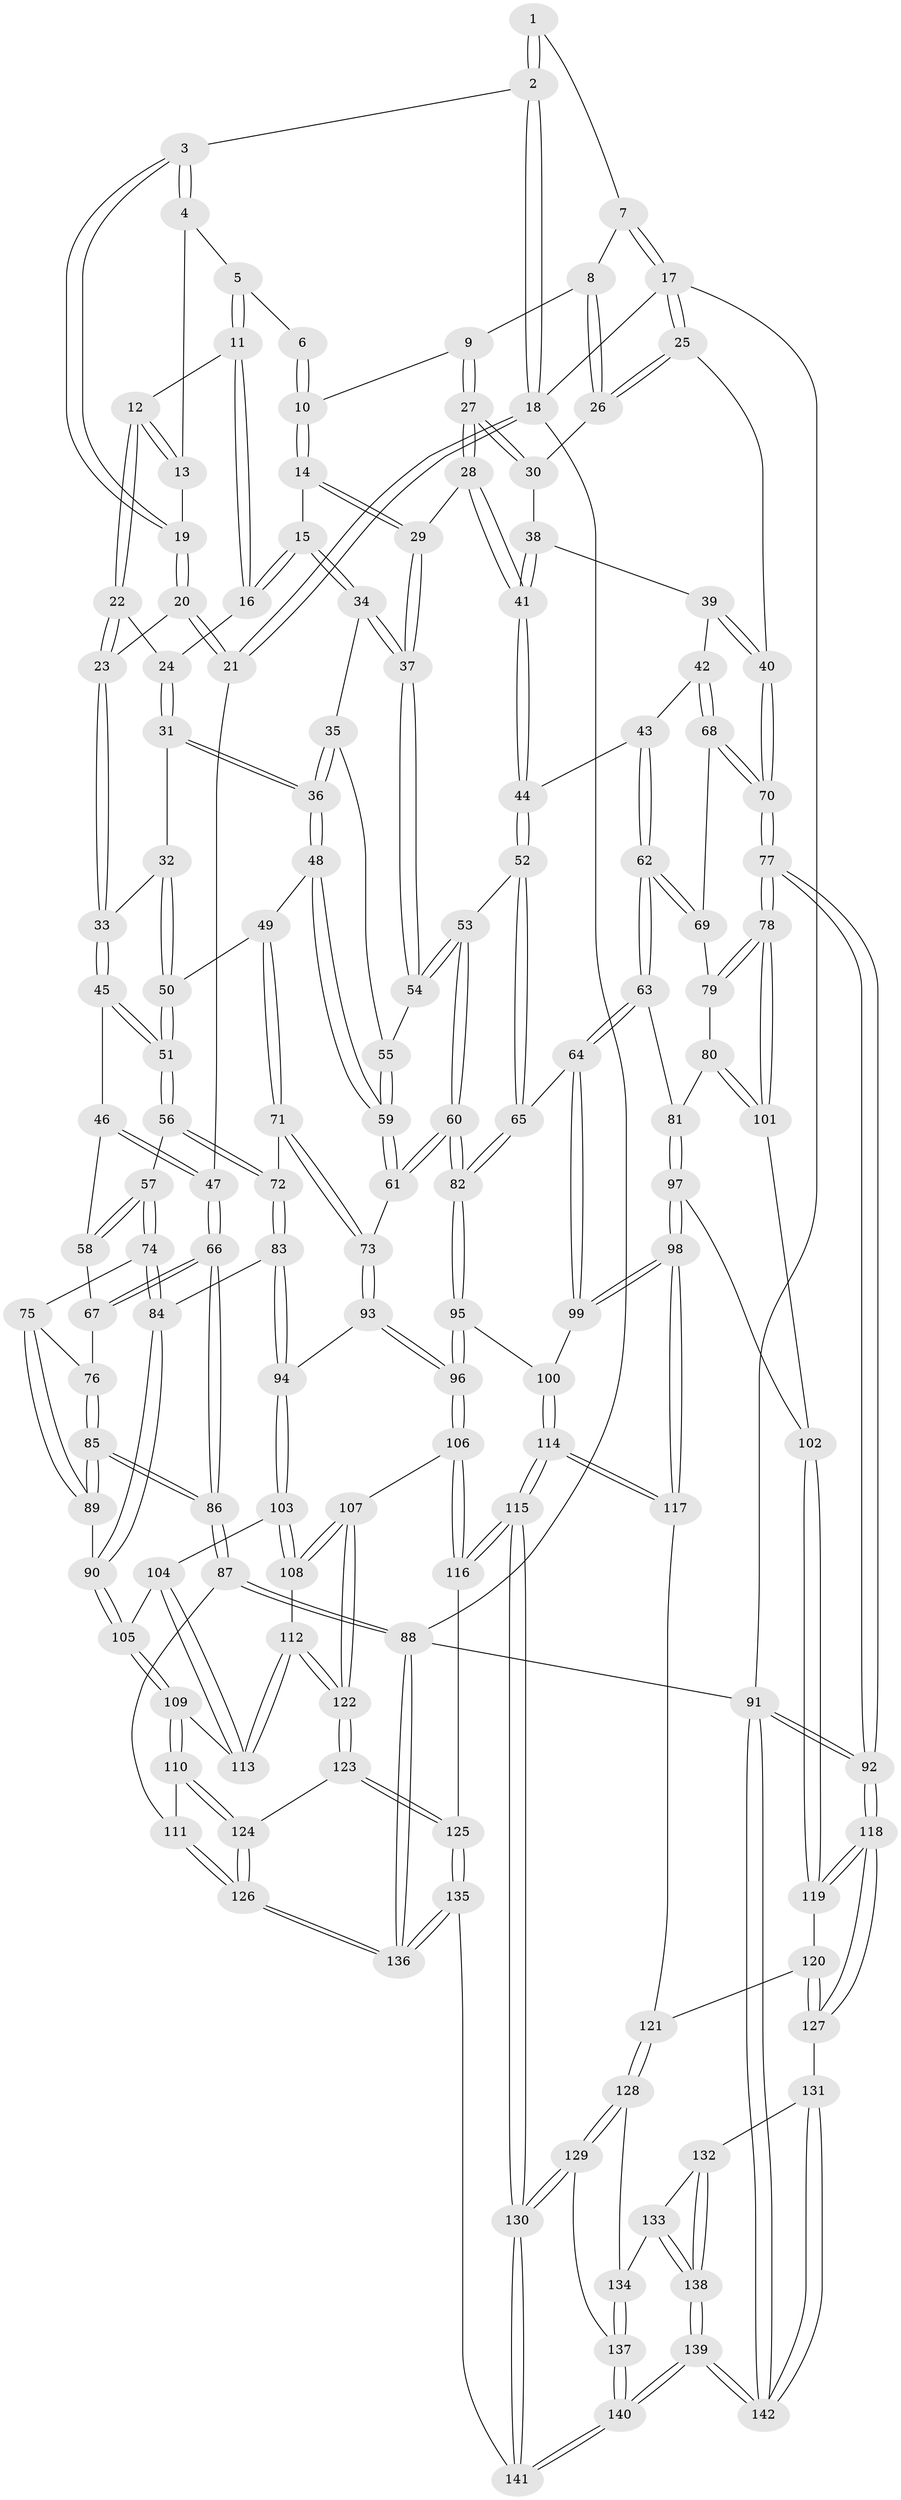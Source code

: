 // coarse degree distribution, {4: 0.3838383838383838, 7: 0.030303030303030304, 2: 0.020202020202020204, 6: 0.1414141414141414, 5: 0.36363636363636365, 3: 0.050505050505050504, 8: 0.010101010101010102}
// Generated by graph-tools (version 1.1) at 2025/21/03/04/25 18:21:27]
// undirected, 142 vertices, 352 edges
graph export_dot {
graph [start="1"]
  node [color=gray90,style=filled];
  1 [pos="+0.41455847827838216+0"];
  2 [pos="+0+0"];
  3 [pos="+0.121207282245158+0"];
  4 [pos="+0.256750310383977+0.039927642868004806"];
  5 [pos="+0.38643373248577473+0"];
  6 [pos="+0.40154696700259984+0"];
  7 [pos="+0.7460558861799168+0"];
  8 [pos="+0.7212155055701636+0"];
  9 [pos="+0.6147107474888459+0.10630619370401463"];
  10 [pos="+0.5351592688884725+0.11781613756197618"];
  11 [pos="+0.372968059429559+0.09121785447715082"];
  12 [pos="+0.2855397519910705+0.10946224008331346"];
  13 [pos="+0.27494672580528684+0.09142037185622258"];
  14 [pos="+0.47550416942173146+0.1567132534936463"];
  15 [pos="+0.43069977630984624+0.17294803247539478"];
  16 [pos="+0.41479052325784027+0.16083111861576152"];
  17 [pos="+1+0"];
  18 [pos="+0+0"];
  19 [pos="+0.1320507507685027+0.054096233816655716"];
  20 [pos="+0.145860046198459+0.17302670619558722"];
  21 [pos="+0+0.14132453684817434"];
  22 [pos="+0.2680390220660173+0.1300958987978427"];
  23 [pos="+0.1531498187536897+0.18403701658443375"];
  24 [pos="+0.3146526199761888+0.1969095693855502"];
  25 [pos="+1+0.07893805217208366"];
  26 [pos="+0.8036875692920312+0.12335113003305515"];
  27 [pos="+0.6325641185152285+0.22020348907581605"];
  28 [pos="+0.6298783983830916+0.24942964780614585"];
  29 [pos="+0.5806626768930689+0.27295404972020126"];
  30 [pos="+0.810897372320647+0.1797360374993387"];
  31 [pos="+0.2812290737726464+0.24371790000919283"];
  32 [pos="+0.18322294536331235+0.22849103218370637"];
  33 [pos="+0.15856563315046643+0.21916105760757804"];
  34 [pos="+0.4294687440650034+0.20959290651068543"];
  35 [pos="+0.39770000185480286+0.28072105167682465"];
  36 [pos="+0.3526871656719336+0.32214621205469857"];
  37 [pos="+0.5492286594234295+0.30043742985749344"];
  38 [pos="+0.8151366497538912+0.19186919166325217"];
  39 [pos="+0.8276698377042497+0.2055799366365631"];
  40 [pos="+1+0.22946667555454744"];
  41 [pos="+0.6874112650126362+0.30158559572498633"];
  42 [pos="+0.8468043602513255+0.3489498093682937"];
  43 [pos="+0.7244392671387055+0.3460404049981324"];
  44 [pos="+0.7014850275708335+0.34029976739954304"];
  45 [pos="+0.13401194383297196+0.26387132133485336"];
  46 [pos="+0.09607990765305482+0.28774850987334216"];
  47 [pos="+0+0.14854320568784968"];
  48 [pos="+0.34844512201116906+0.34071226802412174"];
  49 [pos="+0.29387959888378334+0.38113273271832787"];
  50 [pos="+0.2894452265824588+0.3812454551212631"];
  51 [pos="+0.20536501465757243+0.40530128747923705"];
  52 [pos="+0.6505879142497248+0.41597829363435146"];
  53 [pos="+0.5839495160370015+0.40077287025725206"];
  54 [pos="+0.5439858406283226+0.31405539151961953"];
  55 [pos="+0.4975505539758307+0.33573887403925473"];
  56 [pos="+0.18866788392184589+0.429906762742164"];
  57 [pos="+0.18645926392715972+0.43261202999341164"];
  58 [pos="+0.05721516138048579+0.35885548353408403"];
  59 [pos="+0.44742279239338745+0.4296372914330974"];
  60 [pos="+0.47002422655517556+0.48495404753957716"];
  61 [pos="+0.4657268464554236+0.4825892233253279"];
  62 [pos="+0.7668783592612861+0.4588287564306272"];
  63 [pos="+0.7243759523015053+0.5200509228946516"];
  64 [pos="+0.7181217596139738+0.5209436343504855"];
  65 [pos="+0.6681726566219481+0.47779270621047293"];
  66 [pos="+0+0.4487418103818039"];
  67 [pos="+0.020979460395167196+0.39192986004038904"];
  68 [pos="+0.8653578753982488+0.3661061427954767"];
  69 [pos="+0.8505388848782904+0.40262605735772733"];
  70 [pos="+1+0.3647850944804837"];
  71 [pos="+0.32641186501705677+0.5030507057752567"];
  72 [pos="+0.3234351402650588+0.5052844691194615"];
  73 [pos="+0.38701106294439447+0.5093905165258683"];
  74 [pos="+0.17763011682476537+0.454080133063471"];
  75 [pos="+0.12846338952679098+0.4815728291257766"];
  76 [pos="+0.09897927219117066+0.46520310031674633"];
  77 [pos="+1+0.6184180216845486"];
  78 [pos="+1+0.6115289285276009"];
  79 [pos="+0.8534897135005596+0.43232585565720794"];
  80 [pos="+0.8340985707843288+0.5465176154460141"];
  81 [pos="+0.7486515211818643+0.5289820980476809"];
  82 [pos="+0.5153646945951701+0.5528632102052317"];
  83 [pos="+0.2618432417716379+0.5619234871969999"];
  84 [pos="+0.2535272642228199+0.5588918856197843"];
  85 [pos="+0+0.6091220450887288"];
  86 [pos="+0+0.6091287134022458"];
  87 [pos="+0+0.6765977452519515"];
  88 [pos="+0+1"];
  89 [pos="+0.09241461458882634+0.5904600554236055"];
  90 [pos="+0.11301603520772667+0.6045330213395285"];
  91 [pos="+1+1"];
  92 [pos="+1+0.7682093840434912"];
  93 [pos="+0.3738225242191169+0.6171299816902187"];
  94 [pos="+0.2723674223413953+0.5923871361948855"];
  95 [pos="+0.5244281780317666+0.6173566774230236"];
  96 [pos="+0.43226425771538857+0.6945195659282206"];
  97 [pos="+0.7989079892676177+0.6848529028241549"];
  98 [pos="+0.7388657032803009+0.7247699550805003"];
  99 [pos="+0.6686232212240121+0.6392506041091975"];
  100 [pos="+0.5678411924722553+0.6375036131793399"];
  101 [pos="+0.91773259436566+0.6154697064377529"];
  102 [pos="+0.867075323752889+0.6526936551152132"];
  103 [pos="+0.2685287860055785+0.6187755424920537"];
  104 [pos="+0.21936758901858447+0.6633287781865569"];
  105 [pos="+0.13908151918171363+0.6596005915645764"];
  106 [pos="+0.4226584583587632+0.7160607181482569"];
  107 [pos="+0.3823491564025294+0.7132653965742936"];
  108 [pos="+0.3026306364520601+0.6796599443999465"];
  109 [pos="+0.13244486005481398+0.7180109630153865"];
  110 [pos="+0.11397103371950003+0.7514173351165804"];
  111 [pos="+0.07806190279250251+0.7720131849612093"];
  112 [pos="+0.24268061368920052+0.7356639458481298"];
  113 [pos="+0.23993452179644628+0.7330825171854565"];
  114 [pos="+0.5910456302727359+0.8115694489713122"];
  115 [pos="+0.5545005697696838+0.8559238874840066"];
  116 [pos="+0.4385091007258989+0.8022628406921677"];
  117 [pos="+0.736546615057649+0.7478829202333409"];
  118 [pos="+1+0.7909441794054114"];
  119 [pos="+0.8745281341143892+0.7837229925699142"];
  120 [pos="+0.8327367132400527+0.8034108909983797"];
  121 [pos="+0.7608552038337747+0.7913677561330954"];
  122 [pos="+0.2539554426390322+0.7778053123044207"];
  123 [pos="+0.24684674614869653+0.8175776497149755"];
  124 [pos="+0.23064896296989162+0.8251862005468421"];
  125 [pos="+0.36150941653888646+0.8719582544641673"];
  126 [pos="+0.10935460551760079+0.995870325564053"];
  127 [pos="+0.9014093901412384+0.8952793035059978"];
  128 [pos="+0.7564886190265462+0.8396945795915822"];
  129 [pos="+0.6527469371804423+0.909429281265668"];
  130 [pos="+0.5779107101518506+0.9264496536560841"];
  131 [pos="+0.8933105479872344+0.9051661512191768"];
  132 [pos="+0.8397187999902915+0.9090737755724765"];
  133 [pos="+0.7842577360490514+0.8939850807510012"];
  134 [pos="+0.7784343410916649+0.8918215972479995"];
  135 [pos="+0.3269727380609484+1"];
  136 [pos="+0.026403220926614977+1"];
  137 [pos="+0.750752551669417+0.9511873093635013"];
  138 [pos="+0.8188137362222464+0.9773395312929013"];
  139 [pos="+0.7792453826892581+1"];
  140 [pos="+0.7640171175554031+1"];
  141 [pos="+0.5436069814250425+1"];
  142 [pos="+0.9012507662857914+1"];
  1 -- 2;
  1 -- 2;
  1 -- 7;
  2 -- 3;
  2 -- 18;
  2 -- 18;
  3 -- 4;
  3 -- 4;
  3 -- 19;
  3 -- 19;
  4 -- 5;
  4 -- 13;
  5 -- 6;
  5 -- 11;
  5 -- 11;
  6 -- 10;
  6 -- 10;
  7 -- 8;
  7 -- 17;
  7 -- 17;
  8 -- 9;
  8 -- 26;
  8 -- 26;
  9 -- 10;
  9 -- 27;
  9 -- 27;
  10 -- 14;
  10 -- 14;
  11 -- 12;
  11 -- 16;
  11 -- 16;
  12 -- 13;
  12 -- 13;
  12 -- 22;
  12 -- 22;
  13 -- 19;
  14 -- 15;
  14 -- 29;
  14 -- 29;
  15 -- 16;
  15 -- 16;
  15 -- 34;
  15 -- 34;
  16 -- 24;
  17 -- 18;
  17 -- 25;
  17 -- 25;
  17 -- 91;
  18 -- 21;
  18 -- 21;
  18 -- 88;
  19 -- 20;
  19 -- 20;
  20 -- 21;
  20 -- 21;
  20 -- 23;
  21 -- 47;
  22 -- 23;
  22 -- 23;
  22 -- 24;
  23 -- 33;
  23 -- 33;
  24 -- 31;
  24 -- 31;
  25 -- 26;
  25 -- 26;
  25 -- 40;
  26 -- 30;
  27 -- 28;
  27 -- 28;
  27 -- 30;
  27 -- 30;
  28 -- 29;
  28 -- 41;
  28 -- 41;
  29 -- 37;
  29 -- 37;
  30 -- 38;
  31 -- 32;
  31 -- 36;
  31 -- 36;
  32 -- 33;
  32 -- 50;
  32 -- 50;
  33 -- 45;
  33 -- 45;
  34 -- 35;
  34 -- 37;
  34 -- 37;
  35 -- 36;
  35 -- 36;
  35 -- 55;
  36 -- 48;
  36 -- 48;
  37 -- 54;
  37 -- 54;
  38 -- 39;
  38 -- 41;
  38 -- 41;
  39 -- 40;
  39 -- 40;
  39 -- 42;
  40 -- 70;
  40 -- 70;
  41 -- 44;
  41 -- 44;
  42 -- 43;
  42 -- 68;
  42 -- 68;
  43 -- 44;
  43 -- 62;
  43 -- 62;
  44 -- 52;
  44 -- 52;
  45 -- 46;
  45 -- 51;
  45 -- 51;
  46 -- 47;
  46 -- 47;
  46 -- 58;
  47 -- 66;
  47 -- 66;
  48 -- 49;
  48 -- 59;
  48 -- 59;
  49 -- 50;
  49 -- 71;
  49 -- 71;
  50 -- 51;
  50 -- 51;
  51 -- 56;
  51 -- 56;
  52 -- 53;
  52 -- 65;
  52 -- 65;
  53 -- 54;
  53 -- 54;
  53 -- 60;
  53 -- 60;
  54 -- 55;
  55 -- 59;
  55 -- 59;
  56 -- 57;
  56 -- 72;
  56 -- 72;
  57 -- 58;
  57 -- 58;
  57 -- 74;
  57 -- 74;
  58 -- 67;
  59 -- 61;
  59 -- 61;
  60 -- 61;
  60 -- 61;
  60 -- 82;
  60 -- 82;
  61 -- 73;
  62 -- 63;
  62 -- 63;
  62 -- 69;
  62 -- 69;
  63 -- 64;
  63 -- 64;
  63 -- 81;
  64 -- 65;
  64 -- 99;
  64 -- 99;
  65 -- 82;
  65 -- 82;
  66 -- 67;
  66 -- 67;
  66 -- 86;
  66 -- 86;
  67 -- 76;
  68 -- 69;
  68 -- 70;
  68 -- 70;
  69 -- 79;
  70 -- 77;
  70 -- 77;
  71 -- 72;
  71 -- 73;
  71 -- 73;
  72 -- 83;
  72 -- 83;
  73 -- 93;
  73 -- 93;
  74 -- 75;
  74 -- 84;
  74 -- 84;
  75 -- 76;
  75 -- 89;
  75 -- 89;
  76 -- 85;
  76 -- 85;
  77 -- 78;
  77 -- 78;
  77 -- 92;
  77 -- 92;
  78 -- 79;
  78 -- 79;
  78 -- 101;
  78 -- 101;
  79 -- 80;
  80 -- 81;
  80 -- 101;
  80 -- 101;
  81 -- 97;
  81 -- 97;
  82 -- 95;
  82 -- 95;
  83 -- 84;
  83 -- 94;
  83 -- 94;
  84 -- 90;
  84 -- 90;
  85 -- 86;
  85 -- 86;
  85 -- 89;
  85 -- 89;
  86 -- 87;
  86 -- 87;
  87 -- 88;
  87 -- 88;
  87 -- 111;
  88 -- 136;
  88 -- 136;
  88 -- 91;
  89 -- 90;
  90 -- 105;
  90 -- 105;
  91 -- 92;
  91 -- 92;
  91 -- 142;
  91 -- 142;
  92 -- 118;
  92 -- 118;
  93 -- 94;
  93 -- 96;
  93 -- 96;
  94 -- 103;
  94 -- 103;
  95 -- 96;
  95 -- 96;
  95 -- 100;
  96 -- 106;
  96 -- 106;
  97 -- 98;
  97 -- 98;
  97 -- 102;
  98 -- 99;
  98 -- 99;
  98 -- 117;
  98 -- 117;
  99 -- 100;
  100 -- 114;
  100 -- 114;
  101 -- 102;
  102 -- 119;
  102 -- 119;
  103 -- 104;
  103 -- 108;
  103 -- 108;
  104 -- 105;
  104 -- 113;
  104 -- 113;
  105 -- 109;
  105 -- 109;
  106 -- 107;
  106 -- 116;
  106 -- 116;
  107 -- 108;
  107 -- 108;
  107 -- 122;
  107 -- 122;
  108 -- 112;
  109 -- 110;
  109 -- 110;
  109 -- 113;
  110 -- 111;
  110 -- 124;
  110 -- 124;
  111 -- 126;
  111 -- 126;
  112 -- 113;
  112 -- 113;
  112 -- 122;
  112 -- 122;
  114 -- 115;
  114 -- 115;
  114 -- 117;
  114 -- 117;
  115 -- 116;
  115 -- 116;
  115 -- 130;
  115 -- 130;
  116 -- 125;
  117 -- 121;
  118 -- 119;
  118 -- 119;
  118 -- 127;
  118 -- 127;
  119 -- 120;
  120 -- 121;
  120 -- 127;
  120 -- 127;
  121 -- 128;
  121 -- 128;
  122 -- 123;
  122 -- 123;
  123 -- 124;
  123 -- 125;
  123 -- 125;
  124 -- 126;
  124 -- 126;
  125 -- 135;
  125 -- 135;
  126 -- 136;
  126 -- 136;
  127 -- 131;
  128 -- 129;
  128 -- 129;
  128 -- 134;
  129 -- 130;
  129 -- 130;
  129 -- 137;
  130 -- 141;
  130 -- 141;
  131 -- 132;
  131 -- 142;
  131 -- 142;
  132 -- 133;
  132 -- 138;
  132 -- 138;
  133 -- 134;
  133 -- 138;
  133 -- 138;
  134 -- 137;
  134 -- 137;
  135 -- 136;
  135 -- 136;
  135 -- 141;
  137 -- 140;
  137 -- 140;
  138 -- 139;
  138 -- 139;
  139 -- 140;
  139 -- 140;
  139 -- 142;
  139 -- 142;
  140 -- 141;
  140 -- 141;
}
